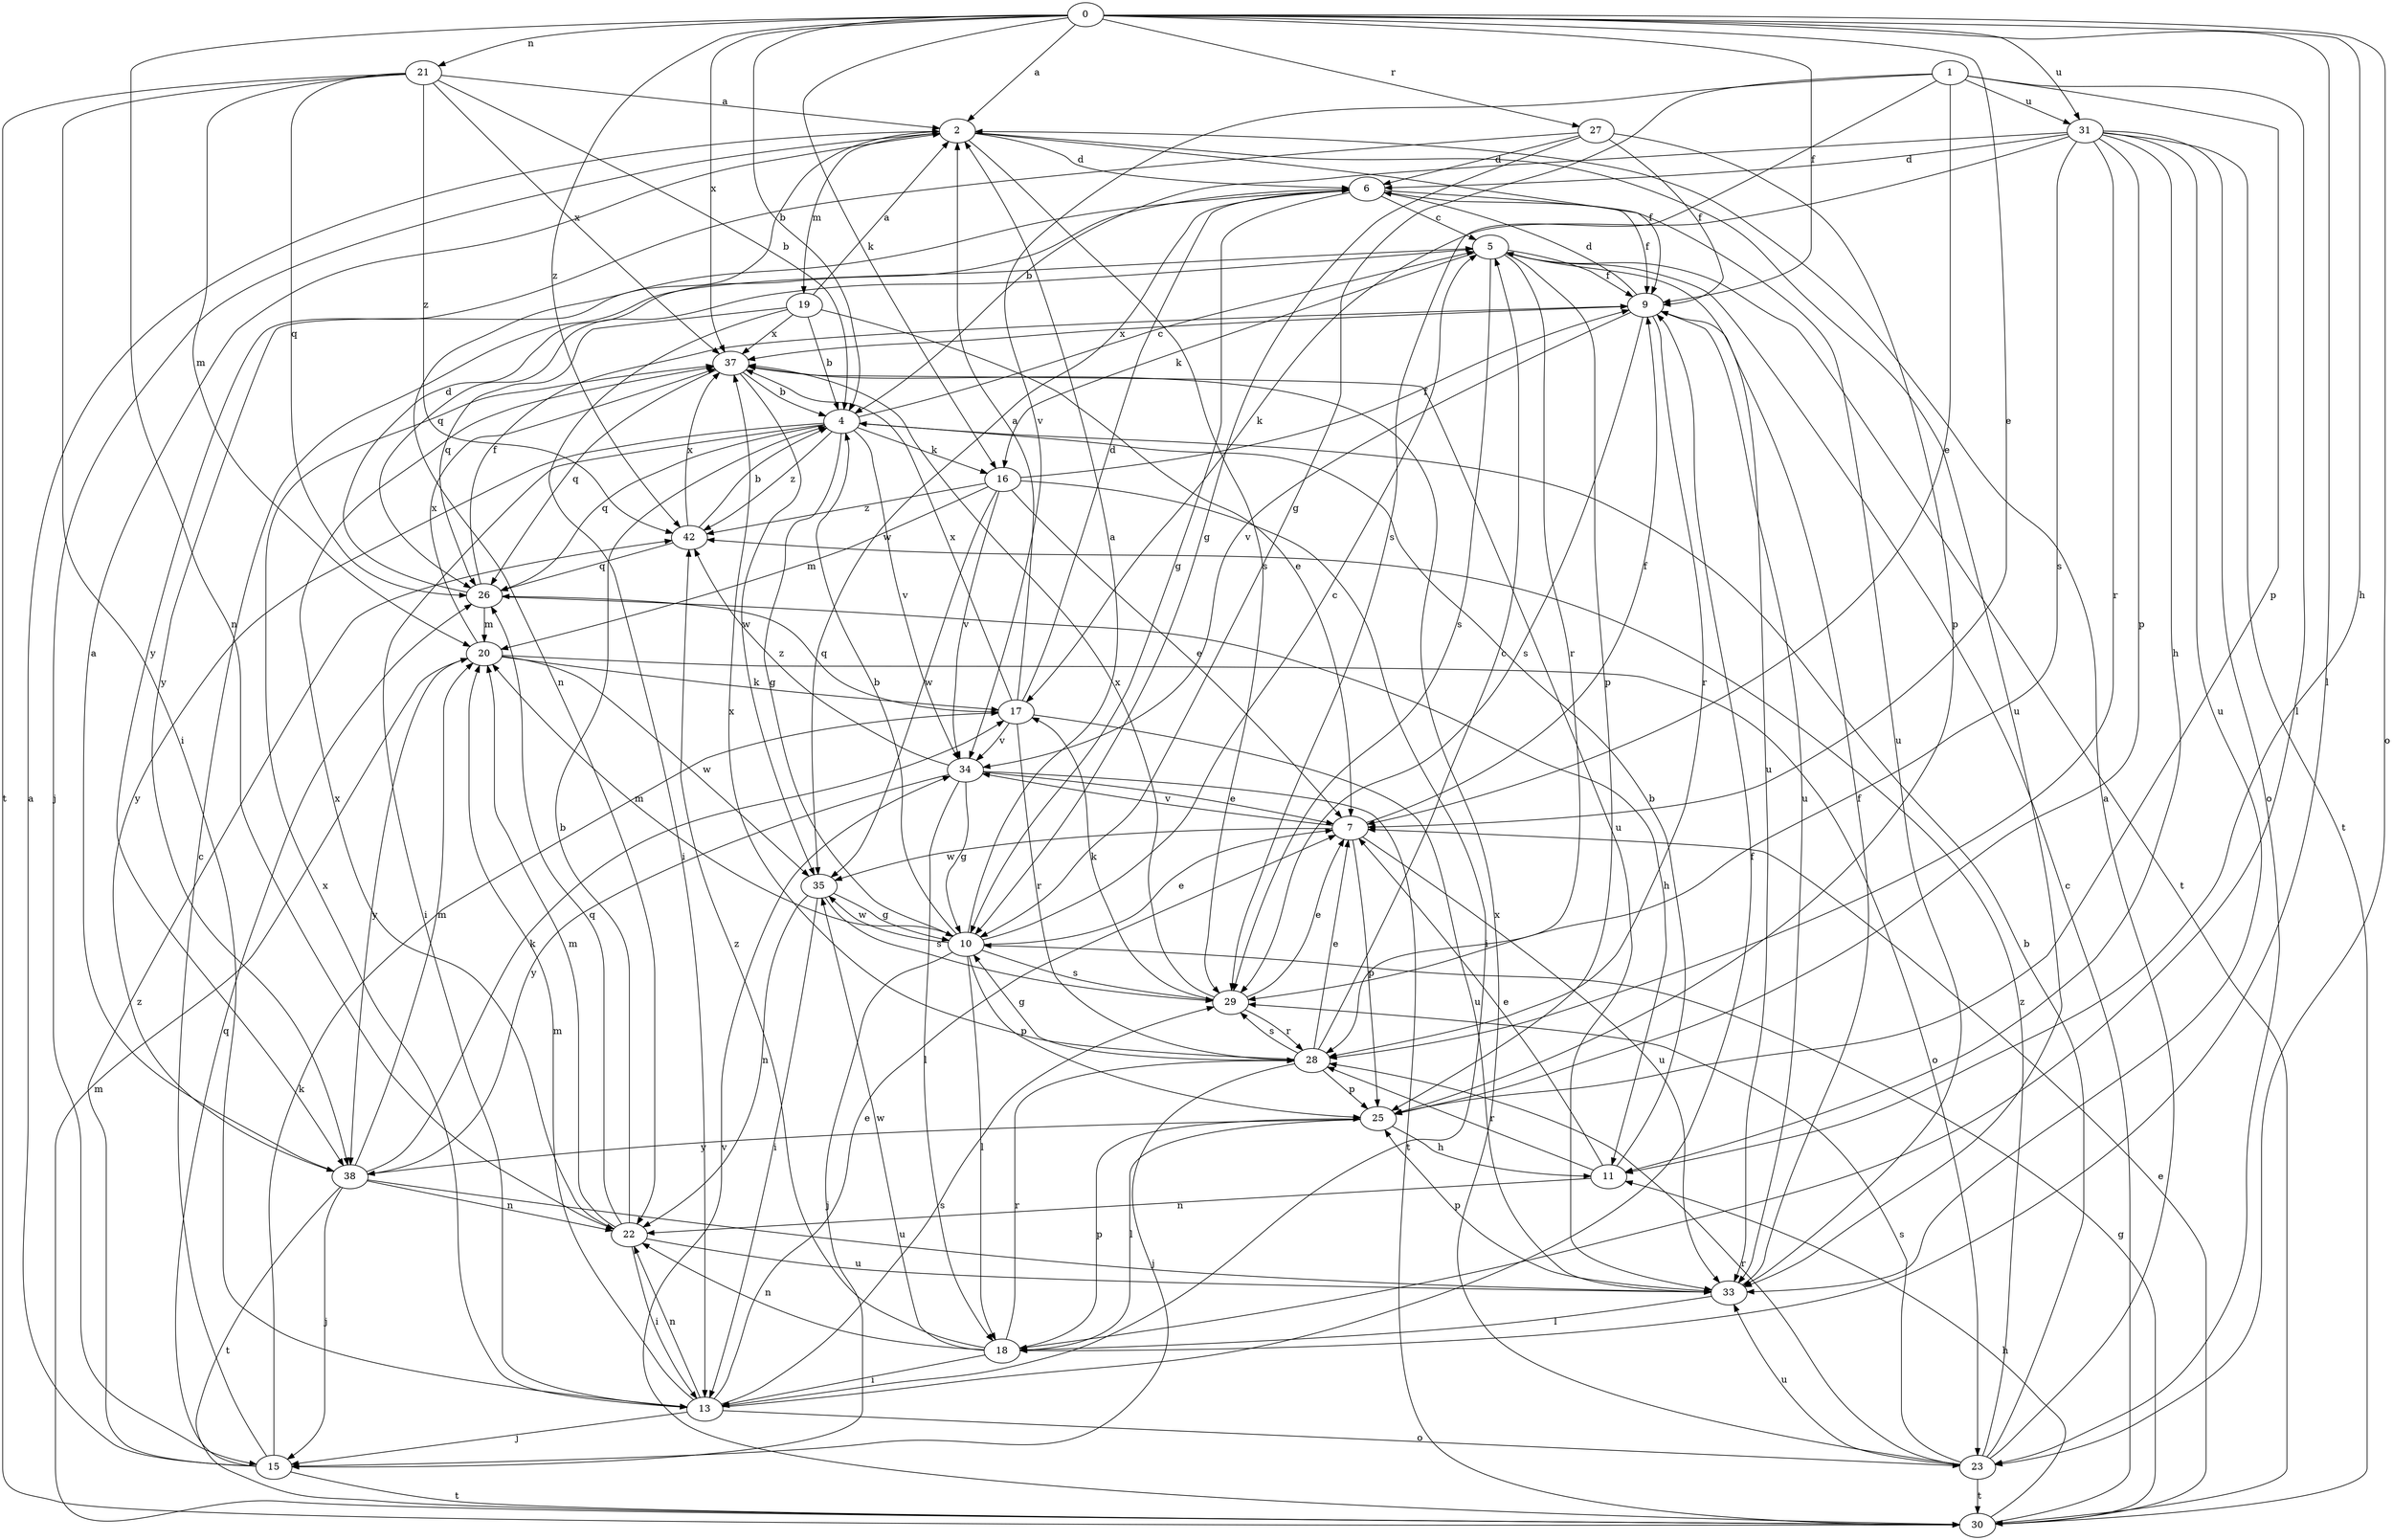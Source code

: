 strict digraph  {
0;
1;
2;
4;
5;
6;
7;
9;
10;
11;
13;
15;
16;
17;
18;
19;
20;
21;
22;
23;
25;
26;
27;
28;
29;
30;
31;
33;
34;
35;
37;
38;
42;
0 -> 2  [label=a];
0 -> 4  [label=b];
0 -> 7  [label=e];
0 -> 9  [label=f];
0 -> 11  [label=h];
0 -> 16  [label=k];
0 -> 18  [label=l];
0 -> 21  [label=n];
0 -> 22  [label=n];
0 -> 23  [label=o];
0 -> 27  [label=r];
0 -> 31  [label=u];
0 -> 37  [label=x];
0 -> 42  [label=z];
1 -> 7  [label=e];
1 -> 10  [label=g];
1 -> 18  [label=l];
1 -> 25  [label=p];
1 -> 29  [label=s];
1 -> 31  [label=u];
1 -> 34  [label=v];
2 -> 6  [label=d];
2 -> 9  [label=f];
2 -> 15  [label=j];
2 -> 19  [label=m];
2 -> 22  [label=n];
2 -> 29  [label=s];
2 -> 33  [label=u];
4 -> 5  [label=c];
4 -> 10  [label=g];
4 -> 13  [label=i];
4 -> 16  [label=k];
4 -> 26  [label=q];
4 -> 34  [label=v];
4 -> 38  [label=y];
4 -> 42  [label=z];
5 -> 9  [label=f];
5 -> 16  [label=k];
5 -> 25  [label=p];
5 -> 26  [label=q];
5 -> 28  [label=r];
5 -> 29  [label=s];
5 -> 30  [label=t];
5 -> 33  [label=u];
6 -> 5  [label=c];
6 -> 9  [label=f];
6 -> 10  [label=g];
6 -> 33  [label=u];
6 -> 35  [label=w];
6 -> 38  [label=y];
7 -> 9  [label=f];
7 -> 25  [label=p];
7 -> 33  [label=u];
7 -> 34  [label=v];
7 -> 35  [label=w];
9 -> 6  [label=d];
9 -> 28  [label=r];
9 -> 29  [label=s];
9 -> 33  [label=u];
9 -> 34  [label=v];
9 -> 37  [label=x];
10 -> 2  [label=a];
10 -> 4  [label=b];
10 -> 5  [label=c];
10 -> 7  [label=e];
10 -> 15  [label=j];
10 -> 18  [label=l];
10 -> 20  [label=m];
10 -> 25  [label=p];
10 -> 29  [label=s];
10 -> 35  [label=w];
11 -> 4  [label=b];
11 -> 7  [label=e];
11 -> 22  [label=n];
11 -> 28  [label=r];
13 -> 7  [label=e];
13 -> 9  [label=f];
13 -> 15  [label=j];
13 -> 20  [label=m];
13 -> 22  [label=n];
13 -> 23  [label=o];
13 -> 29  [label=s];
13 -> 37  [label=x];
15 -> 2  [label=a];
15 -> 5  [label=c];
15 -> 17  [label=k];
15 -> 26  [label=q];
15 -> 30  [label=t];
15 -> 42  [label=z];
16 -> 7  [label=e];
16 -> 9  [label=f];
16 -> 13  [label=i];
16 -> 20  [label=m];
16 -> 34  [label=v];
16 -> 35  [label=w];
16 -> 42  [label=z];
17 -> 2  [label=a];
17 -> 6  [label=d];
17 -> 26  [label=q];
17 -> 28  [label=r];
17 -> 33  [label=u];
17 -> 34  [label=v];
17 -> 37  [label=x];
18 -> 13  [label=i];
18 -> 22  [label=n];
18 -> 25  [label=p];
18 -> 28  [label=r];
18 -> 35  [label=w];
18 -> 42  [label=z];
19 -> 2  [label=a];
19 -> 4  [label=b];
19 -> 7  [label=e];
19 -> 13  [label=i];
19 -> 26  [label=q];
19 -> 37  [label=x];
20 -> 17  [label=k];
20 -> 23  [label=o];
20 -> 35  [label=w];
20 -> 37  [label=x];
20 -> 38  [label=y];
21 -> 2  [label=a];
21 -> 4  [label=b];
21 -> 13  [label=i];
21 -> 20  [label=m];
21 -> 26  [label=q];
21 -> 30  [label=t];
21 -> 37  [label=x];
21 -> 42  [label=z];
22 -> 4  [label=b];
22 -> 13  [label=i];
22 -> 20  [label=m];
22 -> 26  [label=q];
22 -> 33  [label=u];
22 -> 37  [label=x];
23 -> 2  [label=a];
23 -> 4  [label=b];
23 -> 28  [label=r];
23 -> 29  [label=s];
23 -> 30  [label=t];
23 -> 33  [label=u];
23 -> 37  [label=x];
23 -> 42  [label=z];
25 -> 11  [label=h];
25 -> 18  [label=l];
25 -> 38  [label=y];
26 -> 6  [label=d];
26 -> 9  [label=f];
26 -> 11  [label=h];
26 -> 20  [label=m];
27 -> 6  [label=d];
27 -> 9  [label=f];
27 -> 10  [label=g];
27 -> 25  [label=p];
27 -> 38  [label=y];
28 -> 5  [label=c];
28 -> 7  [label=e];
28 -> 10  [label=g];
28 -> 15  [label=j];
28 -> 25  [label=p];
28 -> 29  [label=s];
28 -> 37  [label=x];
29 -> 7  [label=e];
29 -> 17  [label=k];
29 -> 28  [label=r];
29 -> 37  [label=x];
30 -> 5  [label=c];
30 -> 7  [label=e];
30 -> 10  [label=g];
30 -> 11  [label=h];
30 -> 20  [label=m];
30 -> 34  [label=v];
31 -> 4  [label=b];
31 -> 6  [label=d];
31 -> 11  [label=h];
31 -> 17  [label=k];
31 -> 23  [label=o];
31 -> 25  [label=p];
31 -> 28  [label=r];
31 -> 29  [label=s];
31 -> 30  [label=t];
31 -> 33  [label=u];
33 -> 9  [label=f];
33 -> 18  [label=l];
33 -> 25  [label=p];
34 -> 7  [label=e];
34 -> 10  [label=g];
34 -> 18  [label=l];
34 -> 30  [label=t];
34 -> 38  [label=y];
34 -> 42  [label=z];
35 -> 10  [label=g];
35 -> 13  [label=i];
35 -> 22  [label=n];
35 -> 29  [label=s];
37 -> 4  [label=b];
37 -> 26  [label=q];
37 -> 33  [label=u];
37 -> 35  [label=w];
38 -> 2  [label=a];
38 -> 15  [label=j];
38 -> 17  [label=k];
38 -> 20  [label=m];
38 -> 22  [label=n];
38 -> 30  [label=t];
38 -> 33  [label=u];
42 -> 4  [label=b];
42 -> 26  [label=q];
42 -> 37  [label=x];
}
